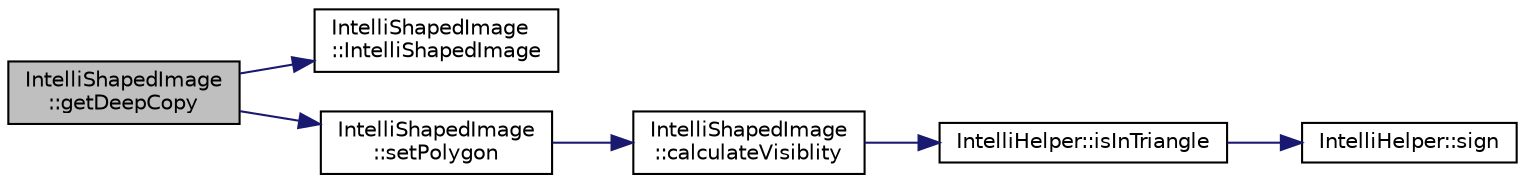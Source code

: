 digraph "IntelliShapedImage::getDeepCopy"
{
 // LATEX_PDF_SIZE
  edge [fontname="Helvetica",fontsize="10",labelfontname="Helvetica",labelfontsize="10"];
  node [fontname="Helvetica",fontsize="10",shape=record];
  rankdir="LR";
  Node1 [label="IntelliShapedImage\l::getDeepCopy",height=0.2,width=0.4,color="black", fillcolor="grey75", style="filled", fontcolor="black",tooltip=" "];
  Node1 -> Node2 [color="midnightblue",fontsize="10",style="solid",fontname="Helvetica"];
  Node2 [label="IntelliShapedImage\l::IntelliShapedImage",height=0.2,width=0.4,color="black", fillcolor="white", style="filled",URL="$class_intelli_shaped_image.html#a0f834c3f255baeb50c98ef335a6d0ea9",tooltip=" "];
  Node1 -> Node3 [color="midnightblue",fontsize="10",style="solid",fontname="Helvetica"];
  Node3 [label="IntelliShapedImage\l::setPolygon",height=0.2,width=0.4,color="black", fillcolor="white", style="filled",URL="$class_intelli_shaped_image.html#a4b69d75de7a3b85032482982f249458e",tooltip=" "];
  Node3 -> Node4 [color="midnightblue",fontsize="10",style="solid",fontname="Helvetica"];
  Node4 [label="IntelliShapedImage\l::calculateVisiblity",height=0.2,width=0.4,color="black", fillcolor="white", style="filled",URL="$class_intelli_shaped_image.html#a0221d93c3c8990f7dab332454cc21f50",tooltip=" "];
  Node4 -> Node5 [color="midnightblue",fontsize="10",style="solid",fontname="Helvetica"];
  Node5 [label="IntelliHelper::isInTriangle",height=0.2,width=0.4,color="black", fillcolor="white", style="filled",URL="$class_intelli_helper.html#a04bdb4f53b89dded693ba6e896f4c63f",tooltip=" "];
  Node5 -> Node6 [color="midnightblue",fontsize="10",style="solid",fontname="Helvetica"];
  Node6 [label="IntelliHelper::sign",height=0.2,width=0.4,color="black", fillcolor="white", style="filled",URL="$class_intelli_helper.html#a67fc007dda64187f6cef7fba3fcd9e40",tooltip=" "];
}
